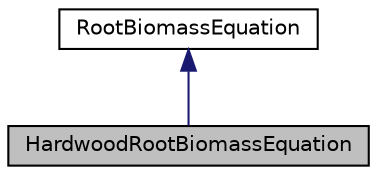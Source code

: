 digraph "HardwoodRootBiomassEquation"
{
 // LATEX_PDF_SIZE
  edge [fontname="Helvetica",fontsize="10",labelfontname="Helvetica",labelfontsize="10"];
  node [fontname="Helvetica",fontsize="10",shape=record];
  Node1 [label="HardwoodRootBiomassEquation",height=0.2,width=0.4,color="black", fillcolor="grey75", style="filled", fontcolor="black",tooltip=" "];
  Node2 -> Node1 [dir="back",color="midnightblue",fontsize="10",style="solid",fontname="Helvetica"];
  Node2 [label="RootBiomassEquation",height=0.2,width=0.4,color="black", fillcolor="white", style="filled",URL="$classmoja_1_1modules_1_1cbm_1_1RootBiomassEquation.html",tooltip=" "];
}
